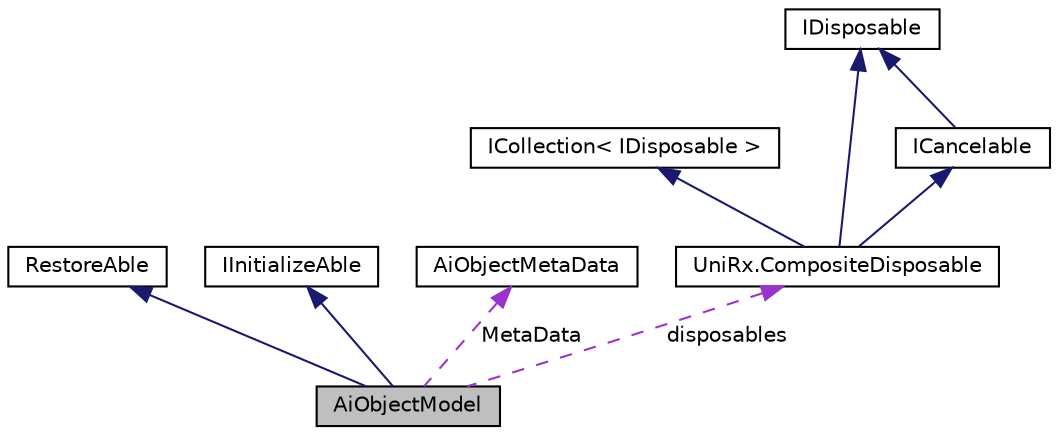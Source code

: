 digraph "AiObjectModel"
{
 // LATEX_PDF_SIZE
  edge [fontname="Helvetica",fontsize="10",labelfontname="Helvetica",labelfontsize="10"];
  node [fontname="Helvetica",fontsize="10",shape=record];
  Node1 [label="AiObjectModel",height=0.2,width=0.4,color="black", fillcolor="grey75", style="filled", fontcolor="black",tooltip=" "];
  Node2 -> Node1 [dir="back",color="midnightblue",fontsize="10",style="solid"];
  Node2 [label="RestoreAble",height=0.2,width=0.4,color="black", fillcolor="white", style="filled",URL="$class_restore_able.html",tooltip=" "];
  Node3 -> Node1 [dir="back",color="midnightblue",fontsize="10",style="solid"];
  Node3 [label="IInitializeAble",height=0.2,width=0.4,color="black", fillcolor="white", style="filled",tooltip=" "];
  Node4 -> Node1 [dir="back",color="darkorchid3",fontsize="10",style="dashed",label=" MetaData" ];
  Node4 [label="AiObjectMetaData",height=0.2,width=0.4,color="black", fillcolor="white", style="filled",tooltip=" "];
  Node5 -> Node1 [dir="back",color="darkorchid3",fontsize="10",style="dashed",label=" disposables" ];
  Node5 [label="UniRx.CompositeDisposable",height=0.2,width=0.4,color="black", fillcolor="white", style="filled",URL="$class_uni_rx_1_1_composite_disposable.html",tooltip=" "];
  Node6 -> Node5 [dir="back",color="midnightblue",fontsize="10",style="solid"];
  Node6 [label="ICollection\< IDisposable \>",height=0.2,width=0.4,color="black", fillcolor="white", style="filled",tooltip=" "];
  Node7 -> Node5 [dir="back",color="midnightblue",fontsize="10",style="solid"];
  Node7 [label="IDisposable",height=0.2,width=0.4,color="black", fillcolor="white", style="filled",tooltip=" "];
  Node8 -> Node5 [dir="back",color="midnightblue",fontsize="10",style="solid"];
  Node8 [label="ICancelable",height=0.2,width=0.4,color="black", fillcolor="white", style="filled",URL="$interface_uni_rx_1_1_i_cancelable.html",tooltip=" "];
  Node7 -> Node8 [dir="back",color="midnightblue",fontsize="10",style="solid"];
}
